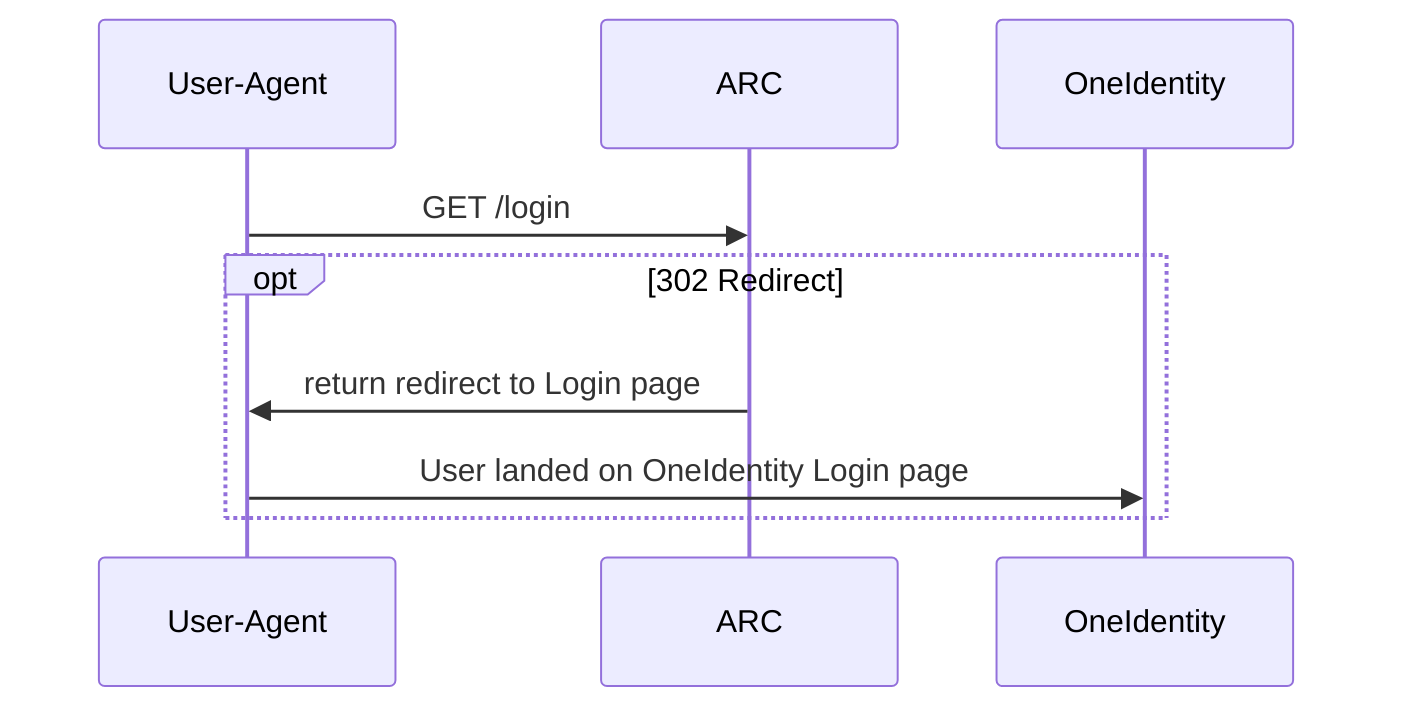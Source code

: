 sequenceDiagram
    participant User-Agent
    participant ARC
    participant OneIdentity

    User-Agent ->> ARC: GET /login
    opt 302 Redirect
        ARC ->> User-Agent: return redirect to Login page
        User-Agent ->> OneIdentity: User landed on OneIdentity Login page
    end